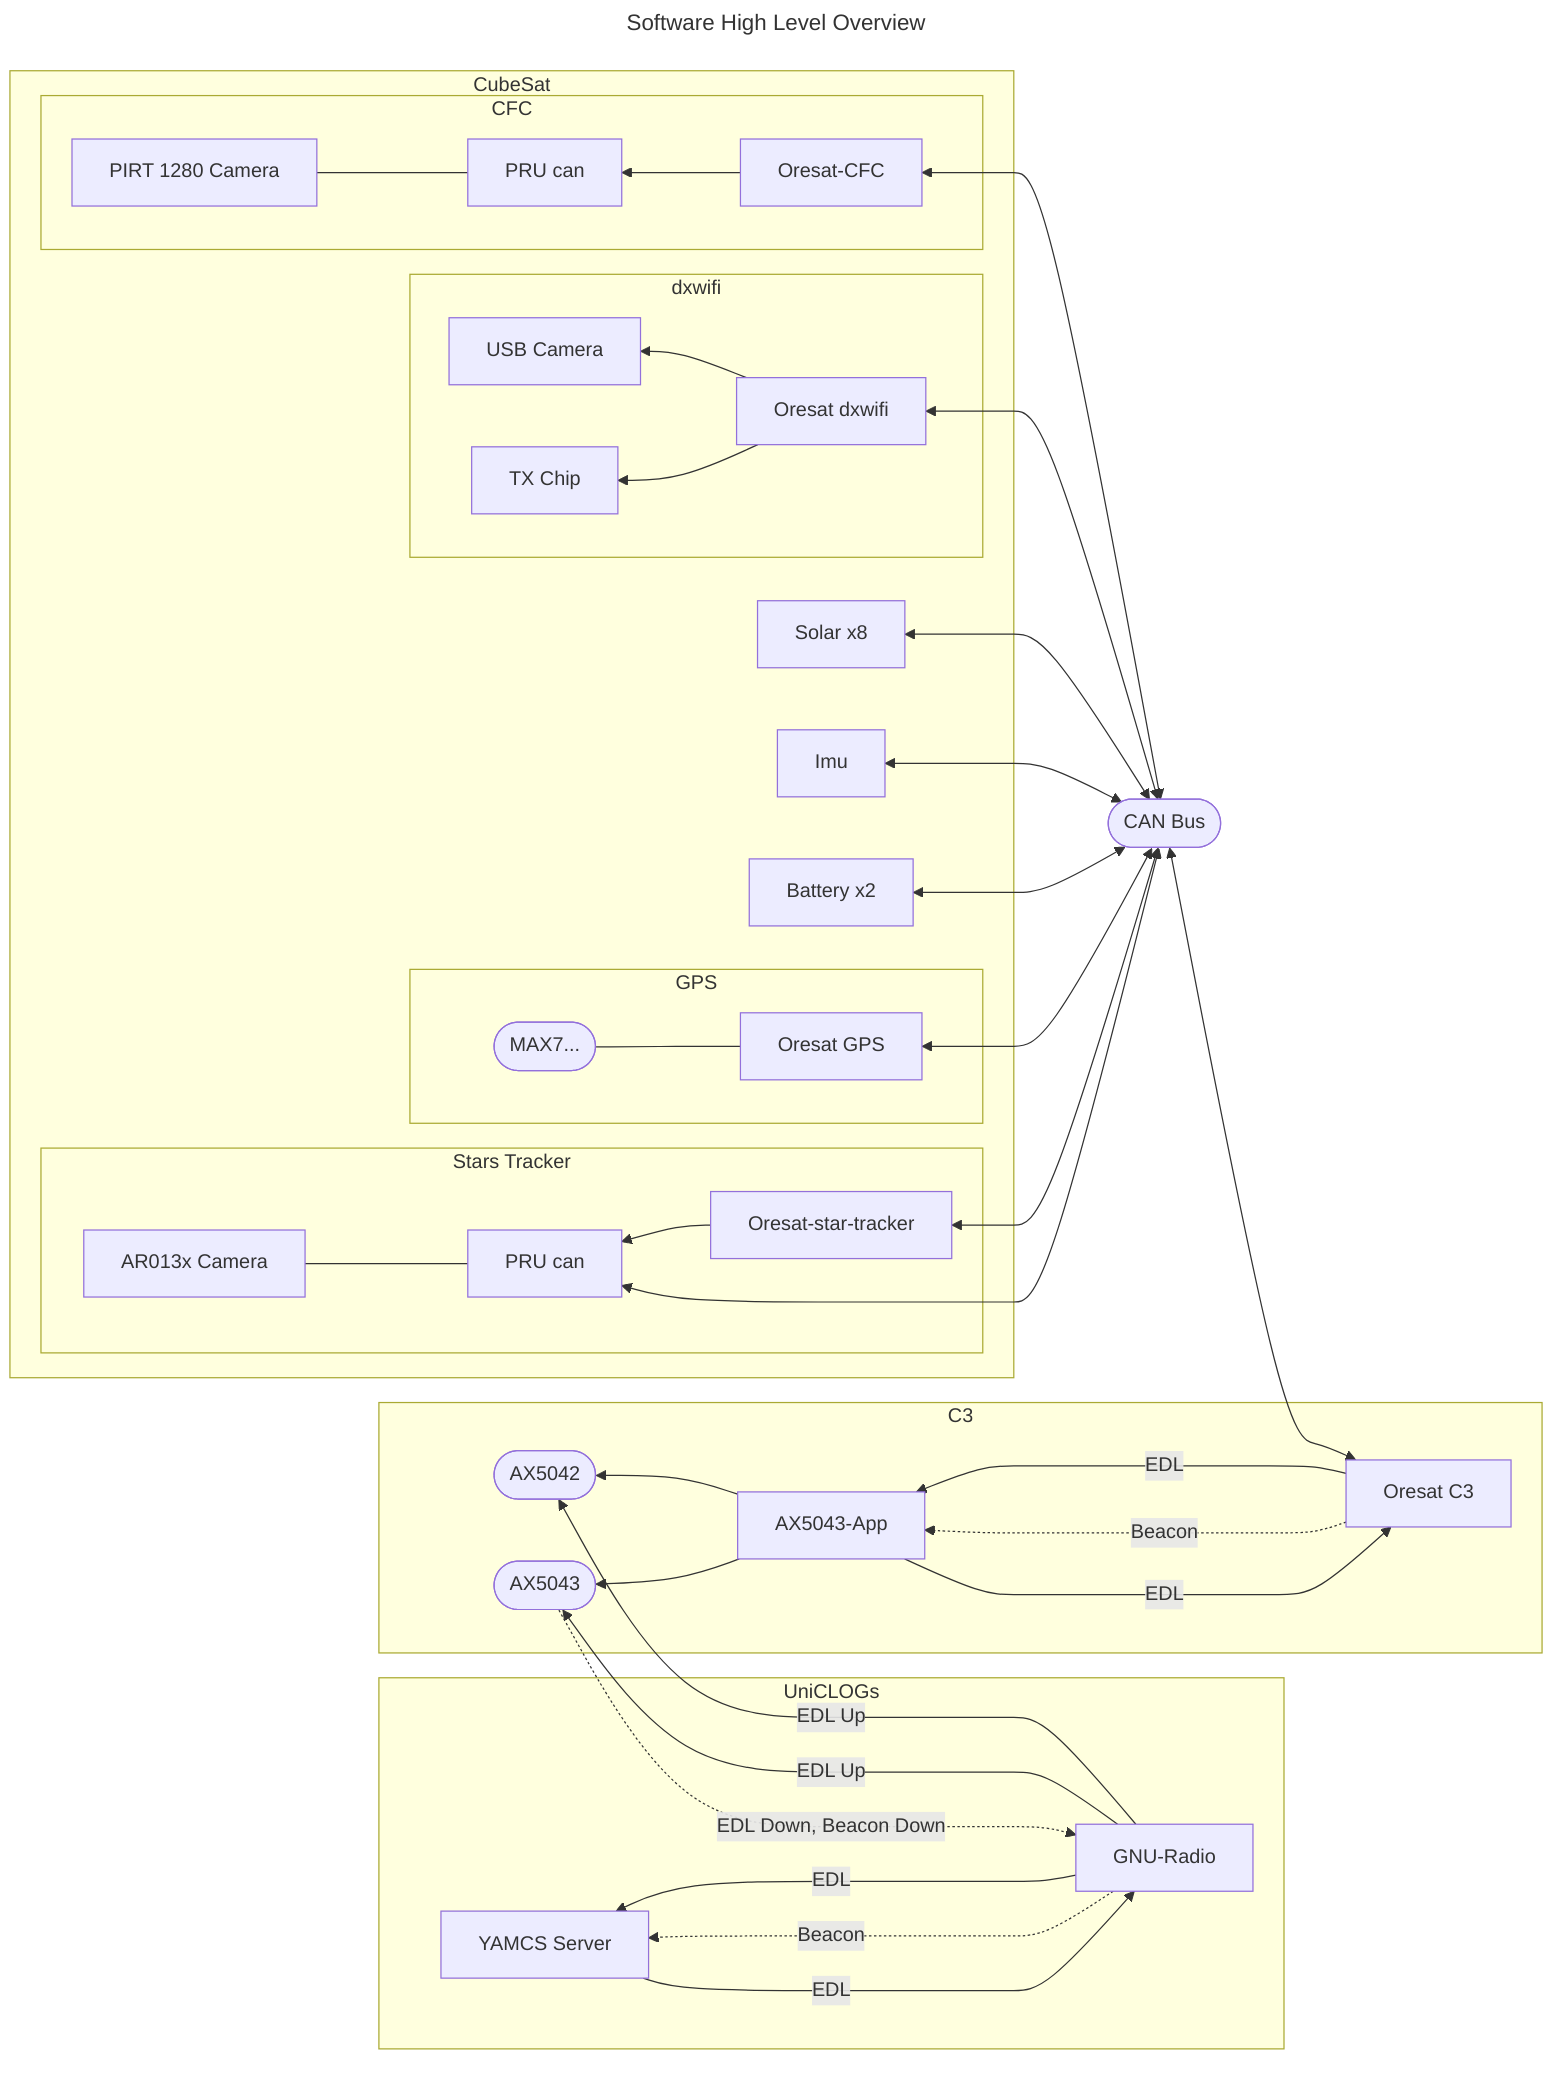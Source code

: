 ---
title: Software High Level Overview
---

flowchart RL
    subgraph GroundStation [UniCLOGs]
        direction BT
        server2[GNU-Radio]
        server1[YAMCS Server]

        server1-->|EDL| server2
        server2-->|EDL| server1
        server2-..->|Beacon| server1
    end

    subgraph controller[C3]
        direction TB
        app1[Oresat C3]
        app2[AX5043-App]

        chip1([AX5042])
        chip2([AX5043])

        app1-->|EDL|app2
        app2-->|EDL|app1
        app1-..->|Beacon|app2

        app2-->chip1
        app2-->chip2
    end

    server2-->|EDL Up|chip1
    server2-->|EDL Up|chip2-..->|EDL Down, Beacon Down|server2

    bus([CAN Bus])

    subgraph oresat[CubeSat]
        subgraph card1[GPS]
            direction LR
            app3[Oresat GPS]
            chip3([MAX7...])
        end

        app3 --- chip3

        subgraph card2[Stars Tracker]
            direction LR
            app4[Oresat-star-tracker]
            app5[PRU can]
            chip4[AR013x Camera]
        end

        app4-->app5---chip4

        subgraph card3[dxwifi]
            app6[Oresat dxwifi]
            chip5[USB Camera]
            chip6[TX Chip]

            app6-->chip5
            app6-->chip6
        end

        subgraph card4[CFC]
            direction LR
            app7[Oresat-CFC]
            app8[PRU can]
            chip7[PIRT 1280 Camera]
        end

        app7-->app8---chip7

        chip8[Solar x8]
        chip9[Imu]
        chip10[Battery x2]


    end

    app1<-->bus
    bus<-->app3
    bus<-->app4
    bus<-->app5
    bus<-->app6
    bus<-->app7
    bus<-->chip8
    bus<-->chip9
    bus<-->chip10